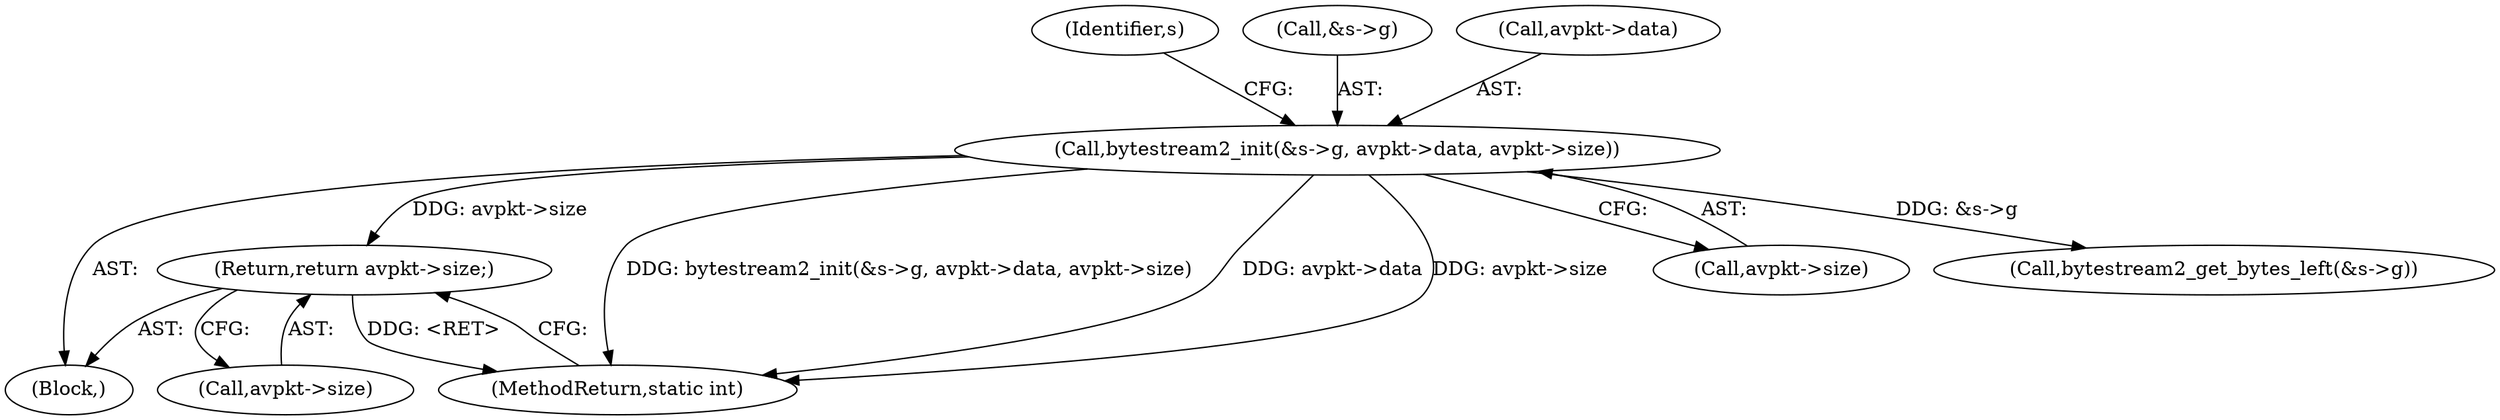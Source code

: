 digraph "0_FFmpeg_8c2ea3030af7b40a3c4275696fb5c76cdb80950a@pointer" {
"1000927" [label="(Return,return avpkt->size;)"];
"1000130" [label="(Call,bytestream2_init(&s->g, avpkt->data, avpkt->size))"];
"1000105" [label="(Block,)"];
"1000130" [label="(Call,bytestream2_init(&s->g, avpkt->data, avpkt->size))"];
"1000146" [label="(Identifier,s)"];
"1000131" [label="(Call,&s->g)"];
"1000931" [label="(MethodReturn,static int)"];
"1000138" [label="(Call,avpkt->size)"];
"1000928" [label="(Call,avpkt->size)"];
"1000135" [label="(Call,avpkt->data)"];
"1000927" [label="(Return,return avpkt->size;)"];
"1000143" [label="(Call,bytestream2_get_bytes_left(&s->g))"];
"1000927" -> "1000105"  [label="AST: "];
"1000927" -> "1000928"  [label="CFG: "];
"1000928" -> "1000927"  [label="AST: "];
"1000931" -> "1000927"  [label="CFG: "];
"1000927" -> "1000931"  [label="DDG: <RET>"];
"1000130" -> "1000927"  [label="DDG: avpkt->size"];
"1000130" -> "1000105"  [label="AST: "];
"1000130" -> "1000138"  [label="CFG: "];
"1000131" -> "1000130"  [label="AST: "];
"1000135" -> "1000130"  [label="AST: "];
"1000138" -> "1000130"  [label="AST: "];
"1000146" -> "1000130"  [label="CFG: "];
"1000130" -> "1000931"  [label="DDG: bytestream2_init(&s->g, avpkt->data, avpkt->size)"];
"1000130" -> "1000931"  [label="DDG: avpkt->data"];
"1000130" -> "1000931"  [label="DDG: avpkt->size"];
"1000130" -> "1000143"  [label="DDG: &s->g"];
}
